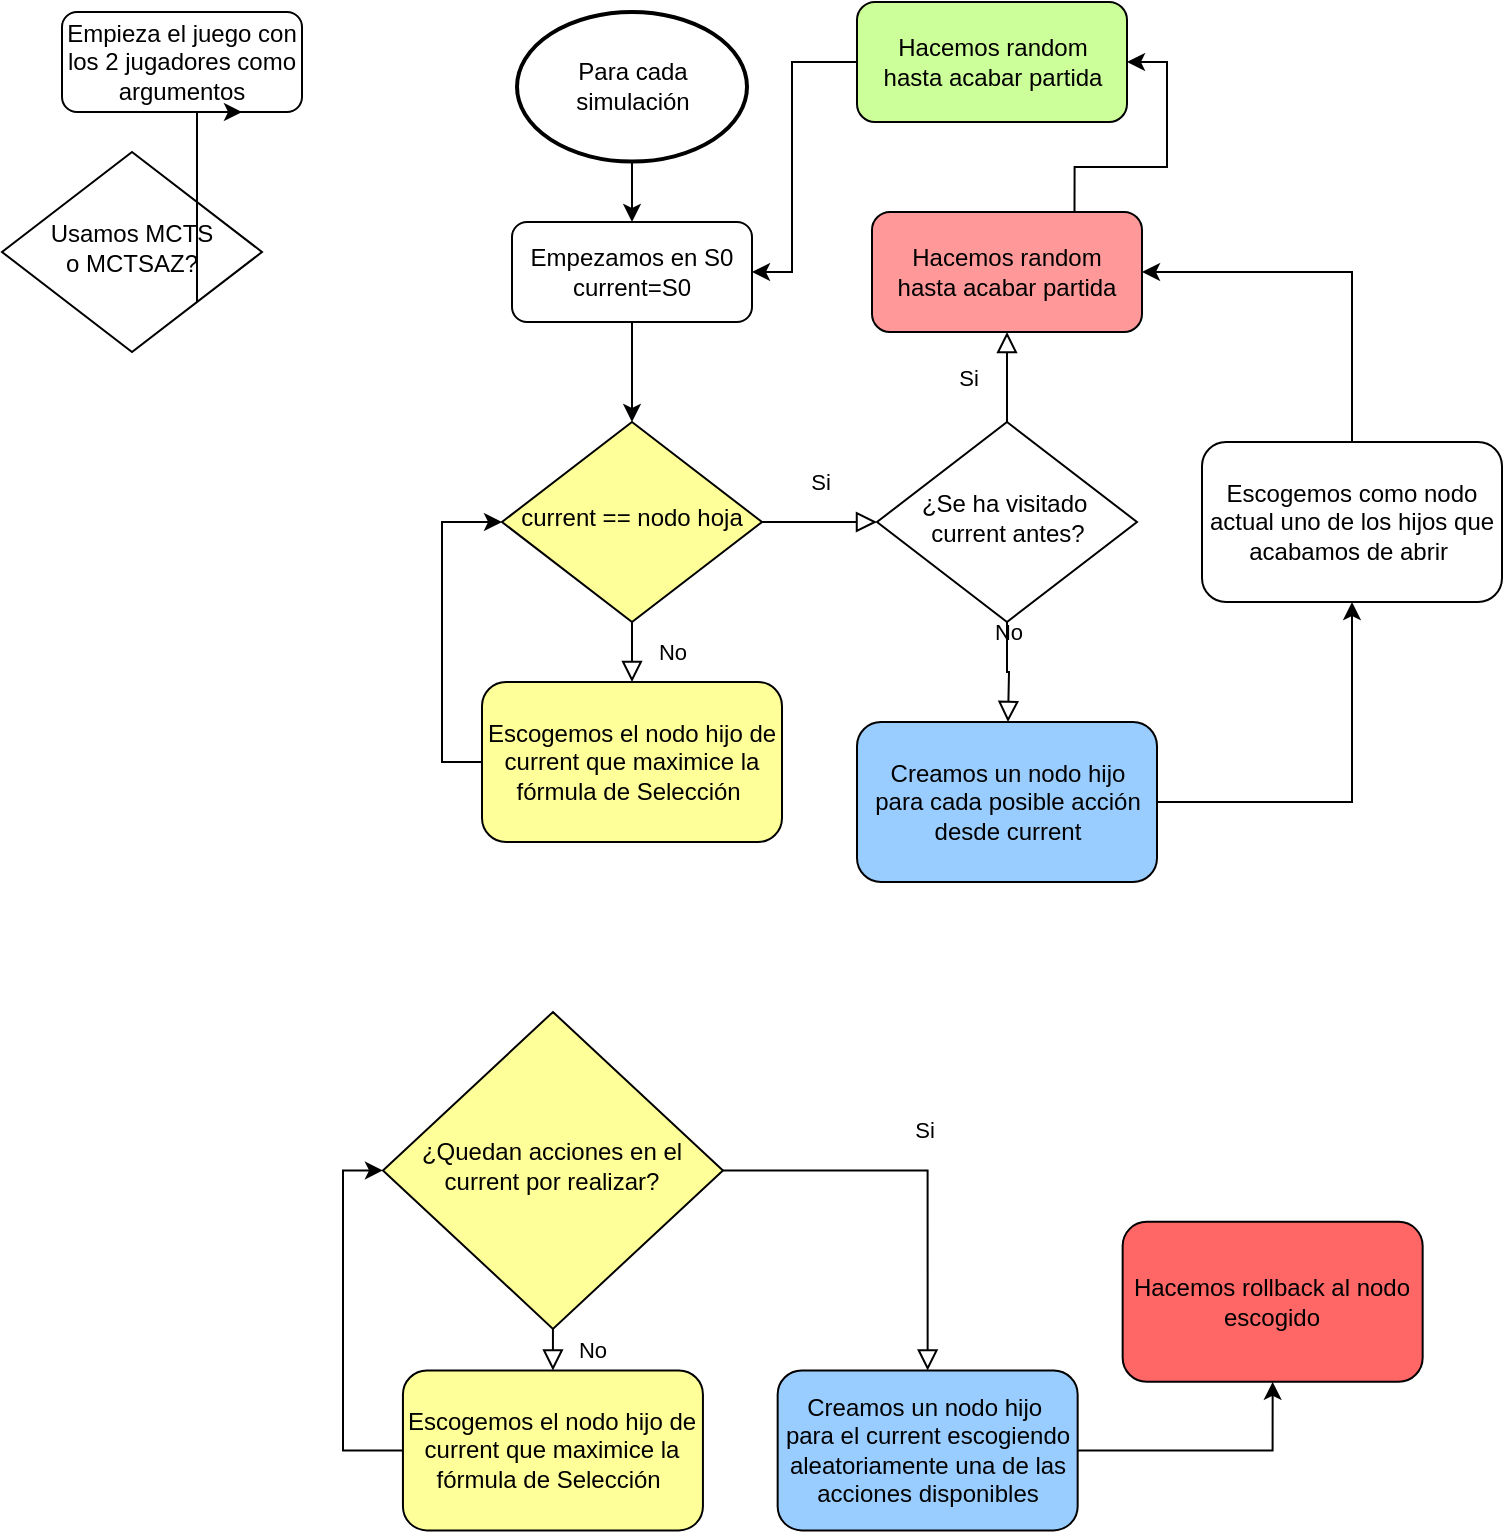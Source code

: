 <mxfile version="12.5.8" type="github"><diagram id="C5RBs43oDa-KdzZeNtuy" name="Page-1"><mxGraphModel dx="1554" dy="587" grid="1" gridSize="10" guides="1" tooltips="1" connect="1" arrows="1" fold="1" page="1" pageScale="1" pageWidth="827" pageHeight="1169" math="0" shadow="0"><root><mxCell id="WIyWlLk6GJQsqaUBKTNV-0"/><mxCell id="WIyWlLk6GJQsqaUBKTNV-1" parent="WIyWlLk6GJQsqaUBKTNV-0"/><mxCell id="WIyWlLk6GJQsqaUBKTNV-3" value="Empieza el juego con los 2 jugadores como argumentos" style="rounded=1;whiteSpace=wrap;html=1;fontSize=12;glass=0;strokeWidth=1;shadow=0;" parent="WIyWlLk6GJQsqaUBKTNV-1" vertex="1"><mxGeometry x="40" y="20" width="120" height="50" as="geometry"/></mxCell><mxCell id="RKlGkKdCyVb3O4pPNsKh-1" value="Usamos MCTS &lt;br&gt;o MCTSAZ?" style="rhombus;whiteSpace=wrap;html=1;shadow=0;fontFamily=Helvetica;fontSize=12;align=center;strokeWidth=1;spacing=6;spacingTop=-4;" vertex="1" parent="WIyWlLk6GJQsqaUBKTNV-1"><mxGeometry x="10" y="90" width="130" height="100" as="geometry"/></mxCell><mxCell id="RKlGkKdCyVb3O4pPNsKh-5" style="edgeStyle=orthogonalEdgeStyle;rounded=0;orthogonalLoop=1;jettySize=auto;html=1;exitX=1;exitY=1;exitDx=0;exitDy=0;entryX=0.75;entryY=1;entryDx=0;entryDy=0;" edge="1" parent="WIyWlLk6GJQsqaUBKTNV-1" source="RKlGkKdCyVb3O4pPNsKh-1" target="WIyWlLk6GJQsqaUBKTNV-3"><mxGeometry relative="1" as="geometry"><mxPoint x="352.5" y="280" as="targetPoint"/></mxGeometry></mxCell><mxCell id="RKlGkKdCyVb3O4pPNsKh-20" value="" style="edgeStyle=orthogonalEdgeStyle;rounded=0;orthogonalLoop=1;jettySize=auto;html=1;" edge="1" parent="WIyWlLk6GJQsqaUBKTNV-1" source="RKlGkKdCyVb3O4pPNsKh-18" target="RKlGkKdCyVb3O4pPNsKh-19"><mxGeometry relative="1" as="geometry"/></mxCell><mxCell id="RKlGkKdCyVb3O4pPNsKh-18" value="Empezamos en S0&lt;br&gt;current=S0" style="rounded=1;whiteSpace=wrap;html=1;fontSize=12;glass=0;strokeWidth=1;shadow=0;" vertex="1" parent="WIyWlLk6GJQsqaUBKTNV-1"><mxGeometry x="265" y="125" width="120" height="50" as="geometry"/></mxCell><mxCell id="RKlGkKdCyVb3O4pPNsKh-19" value="current == nodo hoja" style="rhombus;whiteSpace=wrap;html=1;shadow=0;fontFamily=Helvetica;fontSize=12;align=center;strokeWidth=1;spacing=6;spacingTop=-4;fillColor=#FFFF99;" vertex="1" parent="WIyWlLk6GJQsqaUBKTNV-1"><mxGeometry x="260" y="225" width="130" height="100" as="geometry"/></mxCell><mxCell id="RKlGkKdCyVb3O4pPNsKh-32" style="edgeStyle=orthogonalEdgeStyle;rounded=0;orthogonalLoop=1;jettySize=auto;html=1;exitX=0;exitY=0.5;exitDx=0;exitDy=0;entryX=0;entryY=0.5;entryDx=0;entryDy=0;" edge="1" parent="WIyWlLk6GJQsqaUBKTNV-1" source="RKlGkKdCyVb3O4pPNsKh-24" target="RKlGkKdCyVb3O4pPNsKh-19"><mxGeometry relative="1" as="geometry"/></mxCell><mxCell id="RKlGkKdCyVb3O4pPNsKh-24" value="Escogemos el nodo hijo de current que maximice la fórmula de Selección&amp;nbsp;" style="rounded=1;whiteSpace=wrap;html=1;fontSize=12;glass=0;strokeWidth=1;shadow=0;fillColor=#FFFF99;" vertex="1" parent="WIyWlLk6GJQsqaUBKTNV-1"><mxGeometry x="250" y="355" width="150" height="80" as="geometry"/></mxCell><mxCell id="RKlGkKdCyVb3O4pPNsKh-35" value="No" style="rounded=0;html=1;jettySize=auto;orthogonalLoop=1;fontSize=11;endArrow=block;endFill=0;endSize=8;strokeWidth=1;shadow=0;labelBackgroundColor=none;edgeStyle=orthogonalEdgeStyle;exitX=0.5;exitY=1;exitDx=0;exitDy=0;entryX=0.5;entryY=0;entryDx=0;entryDy=0;" edge="1" parent="WIyWlLk6GJQsqaUBKTNV-1" source="RKlGkKdCyVb3O4pPNsKh-19" target="RKlGkKdCyVb3O4pPNsKh-24"><mxGeometry y="20" relative="1" as="geometry"><mxPoint as="offset"/><mxPoint x="150" y="255" as="sourcePoint"/><mxPoint x="240" y="255" as="targetPoint"/><Array as="points"/></mxGeometry></mxCell><mxCell id="RKlGkKdCyVb3O4pPNsKh-36" value="Si" style="rounded=0;html=1;jettySize=auto;orthogonalLoop=1;fontSize=11;endArrow=block;endFill=0;endSize=8;strokeWidth=1;shadow=0;labelBackgroundColor=none;edgeStyle=orthogonalEdgeStyle;exitX=1;exitY=0.5;exitDx=0;exitDy=0;entryX=0;entryY=0.5;entryDx=0;entryDy=0;" edge="1" parent="WIyWlLk6GJQsqaUBKTNV-1" source="RKlGkKdCyVb3O4pPNsKh-19" target="RKlGkKdCyVb3O4pPNsKh-37"><mxGeometry y="20" relative="1" as="geometry"><mxPoint as="offset"/><mxPoint x="335" y="335" as="sourcePoint"/><mxPoint x="430" y="275" as="targetPoint"/><Array as="points"/></mxGeometry></mxCell><mxCell id="RKlGkKdCyVb3O4pPNsKh-37" value="¿Se ha visitado&amp;nbsp;&lt;br&gt;current antes?" style="rhombus;whiteSpace=wrap;html=1;shadow=0;fontFamily=Helvetica;fontSize=12;align=center;strokeWidth=1;spacing=6;spacingTop=-4;" vertex="1" parent="WIyWlLk6GJQsqaUBKTNV-1"><mxGeometry x="447.5" y="225" width="130" height="100" as="geometry"/></mxCell><mxCell id="RKlGkKdCyVb3O4pPNsKh-38" value="Hacemos random&lt;br&gt;hasta acabar partida" style="rounded=1;whiteSpace=wrap;html=1;fontSize=12;glass=0;strokeWidth=1;shadow=0;fillColor=#FF9999;" vertex="1" parent="WIyWlLk6GJQsqaUBKTNV-1"><mxGeometry x="445" y="120" width="135" height="60" as="geometry"/></mxCell><mxCell id="RKlGkKdCyVb3O4pPNsKh-39" value="Si" style="rounded=0;html=1;jettySize=auto;orthogonalLoop=1;fontSize=11;endArrow=block;endFill=0;endSize=8;strokeWidth=1;shadow=0;labelBackgroundColor=none;edgeStyle=orthogonalEdgeStyle;exitX=0.5;exitY=0;exitDx=0;exitDy=0;entryX=0.5;entryY=1;entryDx=0;entryDy=0;" edge="1" parent="WIyWlLk6GJQsqaUBKTNV-1" source="RKlGkKdCyVb3O4pPNsKh-37" target="RKlGkKdCyVb3O4pPNsKh-38"><mxGeometry y="20" relative="1" as="geometry"><mxPoint as="offset"/><mxPoint x="400" y="285" as="sourcePoint"/><mxPoint x="460" y="285" as="targetPoint"/><Array as="points"/></mxGeometry></mxCell><mxCell id="RKlGkKdCyVb3O4pPNsKh-40" value="No" style="rounded=0;html=1;jettySize=auto;orthogonalLoop=1;fontSize=11;endArrow=block;endFill=0;endSize=8;strokeWidth=1;shadow=0;labelBackgroundColor=none;edgeStyle=orthogonalEdgeStyle;exitX=0.5;exitY=1;exitDx=0;exitDy=0;" edge="1" parent="WIyWlLk6GJQsqaUBKTNV-1" source="RKlGkKdCyVb3O4pPNsKh-37"><mxGeometry y="20" relative="1" as="geometry"><mxPoint as="offset"/><mxPoint x="410" y="295" as="sourcePoint"/><mxPoint x="513" y="375" as="targetPoint"/><Array as="points"/></mxGeometry></mxCell><mxCell id="RKlGkKdCyVb3O4pPNsKh-44" style="edgeStyle=orthogonalEdgeStyle;rounded=0;orthogonalLoop=1;jettySize=auto;html=1;entryX=0.5;entryY=1;entryDx=0;entryDy=0;" edge="1" parent="WIyWlLk6GJQsqaUBKTNV-1" source="RKlGkKdCyVb3O4pPNsKh-41" target="RKlGkKdCyVb3O4pPNsKh-43"><mxGeometry relative="1" as="geometry"/></mxCell><mxCell id="RKlGkKdCyVb3O4pPNsKh-41" value="Creamos un nodo hijo&lt;br&gt;para cada posible acción&lt;br&gt;desde current" style="rounded=1;whiteSpace=wrap;html=1;fontSize=12;glass=0;strokeWidth=1;shadow=0;fillColor=#99CCFF;" vertex="1" parent="WIyWlLk6GJQsqaUBKTNV-1"><mxGeometry x="437.5" y="375" width="150" height="80" as="geometry"/></mxCell><mxCell id="RKlGkKdCyVb3O4pPNsKh-43" value="Escogemos como nodo actual uno de los hijos que acabamos de abrir&amp;nbsp;" style="rounded=1;whiteSpace=wrap;html=1;fontSize=12;glass=0;strokeWidth=1;shadow=0;" vertex="1" parent="WIyWlLk6GJQsqaUBKTNV-1"><mxGeometry x="610" y="235" width="150" height="80" as="geometry"/></mxCell><mxCell id="RKlGkKdCyVb3O4pPNsKh-45" style="edgeStyle=orthogonalEdgeStyle;rounded=0;orthogonalLoop=1;jettySize=auto;html=1;entryX=1;entryY=0.5;entryDx=0;entryDy=0;exitX=0.5;exitY=0;exitDx=0;exitDy=0;" edge="1" parent="WIyWlLk6GJQsqaUBKTNV-1" source="RKlGkKdCyVb3O4pPNsKh-43" target="RKlGkKdCyVb3O4pPNsKh-38"><mxGeometry relative="1" as="geometry"><mxPoint x="597.5" y="425" as="sourcePoint"/><mxPoint x="695" y="325" as="targetPoint"/></mxGeometry></mxCell><mxCell id="RKlGkKdCyVb3O4pPNsKh-47" value="Hacemos random&lt;br&gt;hasta acabar partida" style="rounded=1;whiteSpace=wrap;html=1;fontSize=12;glass=0;strokeWidth=1;shadow=0;fillColor=#CCFF99;" vertex="1" parent="WIyWlLk6GJQsqaUBKTNV-1"><mxGeometry x="437.5" y="15" width="135" height="60" as="geometry"/></mxCell><mxCell id="RKlGkKdCyVb3O4pPNsKh-48" style="edgeStyle=orthogonalEdgeStyle;rounded=0;orthogonalLoop=1;jettySize=auto;html=1;exitX=0.75;exitY=0;exitDx=0;exitDy=0;entryX=1;entryY=0.5;entryDx=0;entryDy=0;" edge="1" parent="WIyWlLk6GJQsqaUBKTNV-1" source="RKlGkKdCyVb3O4pPNsKh-38" target="RKlGkKdCyVb3O4pPNsKh-47"><mxGeometry relative="1" as="geometry"><mxPoint x="455" y="160" as="sourcePoint"/><mxPoint x="395" y="160" as="targetPoint"/></mxGeometry></mxCell><mxCell id="RKlGkKdCyVb3O4pPNsKh-49" style="edgeStyle=orthogonalEdgeStyle;rounded=0;orthogonalLoop=1;jettySize=auto;html=1;exitX=0;exitY=0.5;exitDx=0;exitDy=0;entryX=1;entryY=0.5;entryDx=0;entryDy=0;" edge="1" parent="WIyWlLk6GJQsqaUBKTNV-1" source="RKlGkKdCyVb3O4pPNsKh-47" target="RKlGkKdCyVb3O4pPNsKh-18"><mxGeometry relative="1" as="geometry"><mxPoint x="465" y="170" as="sourcePoint"/><mxPoint x="405" y="170" as="targetPoint"/><Array as="points"><mxPoint x="405" y="45"/><mxPoint x="405" y="150"/></Array></mxGeometry></mxCell><mxCell id="RKlGkKdCyVb3O4pPNsKh-53" value="" style="edgeStyle=orthogonalEdgeStyle;rounded=0;orthogonalLoop=1;jettySize=auto;html=1;" edge="1" parent="WIyWlLk6GJQsqaUBKTNV-1" source="RKlGkKdCyVb3O4pPNsKh-51" target="RKlGkKdCyVb3O4pPNsKh-18"><mxGeometry relative="1" as="geometry"/></mxCell><mxCell id="RKlGkKdCyVb3O4pPNsKh-51" value="Para cada simulación" style="strokeWidth=2;html=1;shape=mxgraph.flowchart.start_1;whiteSpace=wrap;fillColor=#FFFFFF;" vertex="1" parent="WIyWlLk6GJQsqaUBKTNV-1"><mxGeometry x="267.5" y="20" width="115" height="74.8" as="geometry"/></mxCell><mxCell id="RKlGkKdCyVb3O4pPNsKh-60" value="¿Quedan acciones en el&lt;br&gt;current por realizar?" style="rhombus;whiteSpace=wrap;html=1;shadow=0;fontFamily=Helvetica;fontSize=12;align=center;strokeWidth=1;spacing=6;spacingTop=-4;fillColor=#FFFF99;" vertex="1" parent="WIyWlLk6GJQsqaUBKTNV-1"><mxGeometry x="200.47" y="520" width="170" height="158.43" as="geometry"/></mxCell><mxCell id="RKlGkKdCyVb3O4pPNsKh-61" style="edgeStyle=orthogonalEdgeStyle;rounded=0;orthogonalLoop=1;jettySize=auto;html=1;exitX=0;exitY=0.5;exitDx=0;exitDy=0;entryX=0;entryY=0.5;entryDx=0;entryDy=0;" edge="1" parent="WIyWlLk6GJQsqaUBKTNV-1" source="RKlGkKdCyVb3O4pPNsKh-62" target="RKlGkKdCyVb3O4pPNsKh-60"><mxGeometry relative="1" as="geometry"/></mxCell><mxCell id="RKlGkKdCyVb3O4pPNsKh-62" value="Escogemos el nodo hijo de current que maximice la fórmula de Selección&amp;nbsp;" style="rounded=1;whiteSpace=wrap;html=1;fontSize=12;glass=0;strokeWidth=1;shadow=0;fillColor=#FFFF99;" vertex="1" parent="WIyWlLk6GJQsqaUBKTNV-1"><mxGeometry x="210.47" y="699.21" width="150" height="80" as="geometry"/></mxCell><mxCell id="RKlGkKdCyVb3O4pPNsKh-63" value="No" style="rounded=0;html=1;jettySize=auto;orthogonalLoop=1;fontSize=11;endArrow=block;endFill=0;endSize=8;strokeWidth=1;shadow=0;labelBackgroundColor=none;edgeStyle=orthogonalEdgeStyle;exitX=0.5;exitY=1;exitDx=0;exitDy=0;entryX=0.5;entryY=0;entryDx=0;entryDy=0;" edge="1" parent="WIyWlLk6GJQsqaUBKTNV-1" source="RKlGkKdCyVb3O4pPNsKh-60" target="RKlGkKdCyVb3O4pPNsKh-62"><mxGeometry y="20" relative="1" as="geometry"><mxPoint as="offset"/><mxPoint x="110.33" y="579.21" as="sourcePoint"/><mxPoint x="200.33" y="579.21" as="targetPoint"/><Array as="points"/></mxGeometry></mxCell><mxCell id="RKlGkKdCyVb3O4pPNsKh-64" value="Si" style="rounded=0;html=1;jettySize=auto;orthogonalLoop=1;fontSize=11;endArrow=block;endFill=0;endSize=8;strokeWidth=1;shadow=0;labelBackgroundColor=none;edgeStyle=orthogonalEdgeStyle;exitX=1;exitY=0.5;exitDx=0;exitDy=0;entryX=0.5;entryY=0;entryDx=0;entryDy=0;" edge="1" parent="WIyWlLk6GJQsqaUBKTNV-1" source="RKlGkKdCyVb3O4pPNsKh-60" target="RKlGkKdCyVb3O4pPNsKh-68"><mxGeometry y="20" relative="1" as="geometry"><mxPoint as="offset"/><mxPoint x="295.33" y="659.21" as="sourcePoint"/><mxPoint x="407.756" y="599.209" as="targetPoint"/><Array as="points"/></mxGeometry></mxCell><mxCell id="RKlGkKdCyVb3O4pPNsKh-67" style="edgeStyle=orthogonalEdgeStyle;rounded=0;orthogonalLoop=1;jettySize=auto;html=1;entryX=0.5;entryY=1;entryDx=0;entryDy=0;" edge="1" parent="WIyWlLk6GJQsqaUBKTNV-1" source="RKlGkKdCyVb3O4pPNsKh-68" target="RKlGkKdCyVb3O4pPNsKh-69"><mxGeometry relative="1" as="geometry"/></mxCell><mxCell id="RKlGkKdCyVb3O4pPNsKh-68" value="Creamos un nodo hijo&amp;nbsp;&lt;br&gt;para el current escogiendo aleatoriamente una de las acciones disponibles" style="rounded=1;whiteSpace=wrap;html=1;fontSize=12;glass=0;strokeWidth=1;shadow=0;fillColor=#99CCFF;" vertex="1" parent="WIyWlLk6GJQsqaUBKTNV-1"><mxGeometry x="397.83" y="699.21" width="150" height="80" as="geometry"/></mxCell><mxCell id="RKlGkKdCyVb3O4pPNsKh-69" value="Hacemos rollback al nodo escogido" style="rounded=1;whiteSpace=wrap;html=1;fontSize=12;glass=0;strokeWidth=1;shadow=0;fillColor=#FF6666;" vertex="1" parent="WIyWlLk6GJQsqaUBKTNV-1"><mxGeometry x="570.33" y="624.92" width="150" height="80" as="geometry"/></mxCell></root></mxGraphModel></diagram></mxfile>